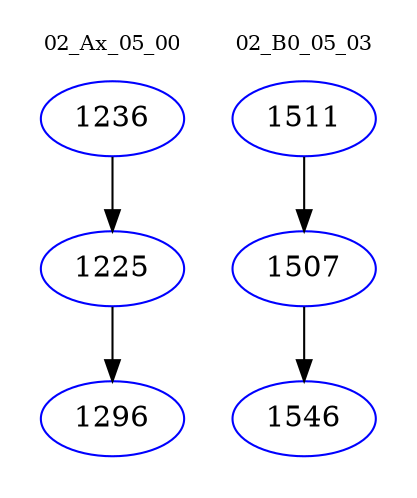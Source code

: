digraph{
subgraph cluster_0 {
color = white
label = "02_Ax_05_00";
fontsize=10;
T0_1236 [label="1236", color="blue"]
T0_1236 -> T0_1225 [color="black"]
T0_1225 [label="1225", color="blue"]
T0_1225 -> T0_1296 [color="black"]
T0_1296 [label="1296", color="blue"]
}
subgraph cluster_1 {
color = white
label = "02_B0_05_03";
fontsize=10;
T1_1511 [label="1511", color="blue"]
T1_1511 -> T1_1507 [color="black"]
T1_1507 [label="1507", color="blue"]
T1_1507 -> T1_1546 [color="black"]
T1_1546 [label="1546", color="blue"]
}
}
